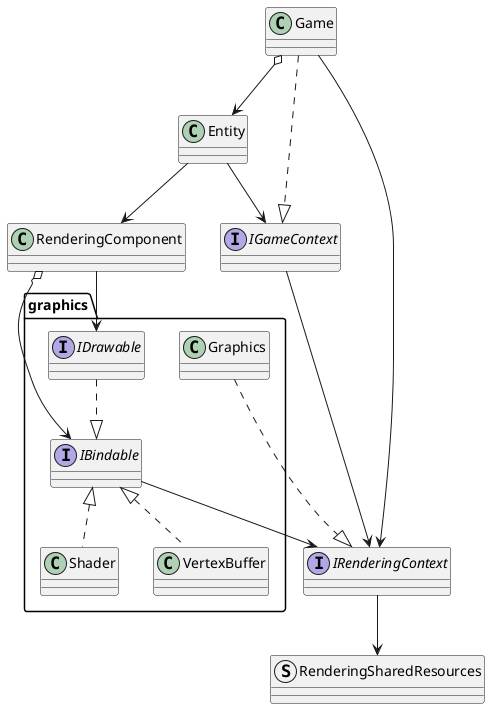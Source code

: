 ﻿@startuml
'https://plantuml.com/class-diagram

class Game

interface IRenderingContext
Game --> IRenderingContext

package graphics
{
class Graphics

Graphics ..|> IRenderingContext

interface IBindable
IBindable --> IRenderingContext

interface IDrawable
IDrawable ..|> IBindable

class Shader
Shader .up.|> IBindable

class VertexBuffer
VertexBuffer .up.|> IBindable
}

class Entity
Game o--> Entity

class RenderingComponent
Entity --> RenderingComponent

RenderingComponent o--> IBindable
RenderingComponent --> IDrawable

struct RenderingSharedResources
IRenderingContext --> RenderingSharedResources

interface IGameContext
Game ..|> IGameContext
IGameContext --> IRenderingContext
Entity --> IGameContext


@enduml